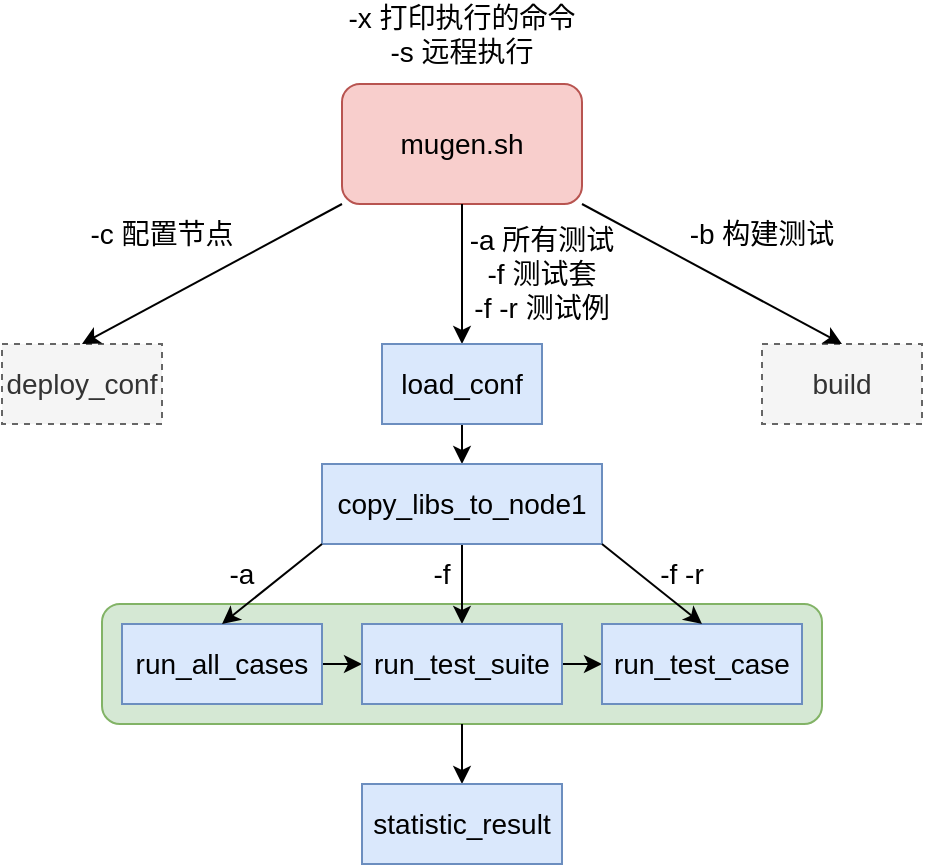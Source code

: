 <mxfile version="19.0.3" type="device"><diagram id="bI1iEGDDeRwz2rIBtuvT" name="Page-1"><mxGraphModel dx="813" dy="499" grid="1" gridSize="10" guides="1" tooltips="1" connect="1" arrows="1" fold="1" page="1" pageScale="1" pageWidth="850" pageHeight="1100" math="0" shadow="0"><root><mxCell id="0"/><mxCell id="1" parent="0"/><mxCell id="Yh8S4NlesUAYkZPnCDQ3-1" value="" style="rounded=1;whiteSpace=wrap;html=1;fillColor=#d5e8d4;strokeColor=#82b366;" vertex="1" parent="1"><mxGeometry x="210" y="320" width="360" height="60" as="geometry"/></mxCell><mxCell id="BihMX6qgc8JkbHEyi0J4-1" value="&lt;font style=&quot;font-size: 14px;&quot;&gt;mugen.sh&lt;/font&gt;" style="rounded=1;whiteSpace=wrap;html=1;fillColor=#f8cecc;strokeColor=#b85450;" parent="1" vertex="1"><mxGeometry x="330" y="60" width="120" height="60" as="geometry"/></mxCell><mxCell id="BihMX6qgc8JkbHEyi0J4-2" value="" style="endArrow=classic;html=1;rounded=0;fontSize=14;exitX=0.5;exitY=1;exitDx=0;exitDy=0;entryX=0.5;entryY=0;entryDx=0;entryDy=0;" parent="1" source="BihMX6qgc8JkbHEyi0J4-1" target="BihMX6qgc8JkbHEyi0J4-5" edge="1"><mxGeometry width="50" height="50" relative="1" as="geometry"><mxPoint x="320" y="240" as="sourcePoint"/><mxPoint x="390" y="190" as="targetPoint"/></mxGeometry></mxCell><mxCell id="BihMX6qgc8JkbHEyi0J4-8" style="edgeStyle=orthogonalEdgeStyle;rounded=0;orthogonalLoop=1;jettySize=auto;html=1;exitX=0.5;exitY=1;exitDx=0;exitDy=0;entryX=0.5;entryY=0;entryDx=0;entryDy=0;fontSize=14;" parent="1" source="BihMX6qgc8JkbHEyi0J4-5" target="BihMX6qgc8JkbHEyi0J4-7" edge="1"><mxGeometry relative="1" as="geometry"/></mxCell><mxCell id="BihMX6qgc8JkbHEyi0J4-5" value="load_conf" style="rounded=0;whiteSpace=wrap;html=1;fontSize=14;fillColor=#dae8fc;strokeColor=#6c8ebf;" parent="1" vertex="1"><mxGeometry x="350" y="190" width="80" height="40" as="geometry"/></mxCell><mxCell id="BihMX6qgc8JkbHEyi0J4-18" style="edgeStyle=orthogonalEdgeStyle;rounded=0;orthogonalLoop=1;jettySize=auto;html=1;exitX=0.5;exitY=1;exitDx=0;exitDy=0;entryX=0.5;entryY=0;entryDx=0;entryDy=0;fontSize=14;" parent="1" source="BihMX6qgc8JkbHEyi0J4-7" target="BihMX6qgc8JkbHEyi0J4-14" edge="1"><mxGeometry relative="1" as="geometry"/></mxCell><mxCell id="BihMX6qgc8JkbHEyi0J4-7" value="copy_libs_to_node1" style="rounded=0;whiteSpace=wrap;html=1;fontSize=14;fillColor=#dae8fc;strokeColor=#6c8ebf;" parent="1" vertex="1"><mxGeometry x="320" y="250" width="140" height="40" as="geometry"/></mxCell><mxCell id="BihMX6qgc8JkbHEyi0J4-9" value="deploy_conf" style="rounded=0;whiteSpace=wrap;html=1;fontSize=14;fillColor=#f5f5f5;fontColor=#333333;strokeColor=#666666;dashed=1;" parent="1" vertex="1"><mxGeometry x="160" y="190" width="80" height="40" as="geometry"/></mxCell><mxCell id="BihMX6qgc8JkbHEyi0J4-11" value="" style="endArrow=classic;html=1;rounded=0;fontSize=14;exitX=0;exitY=1;exitDx=0;exitDy=0;entryX=0.5;entryY=0;entryDx=0;entryDy=0;" parent="1" source="BihMX6qgc8JkbHEyi0J4-1" target="BihMX6qgc8JkbHEyi0J4-9" edge="1"><mxGeometry width="50" height="50" relative="1" as="geometry"><mxPoint x="110" y="130" as="sourcePoint"/><mxPoint x="160" y="80" as="targetPoint"/></mxGeometry></mxCell><mxCell id="BihMX6qgc8JkbHEyi0J4-16" style="edgeStyle=orthogonalEdgeStyle;rounded=0;orthogonalLoop=1;jettySize=auto;html=1;exitX=1;exitY=0.5;exitDx=0;exitDy=0;entryX=0;entryY=0.5;entryDx=0;entryDy=0;fontSize=14;" parent="1" source="BihMX6qgc8JkbHEyi0J4-13" target="BihMX6qgc8JkbHEyi0J4-14" edge="1"><mxGeometry relative="1" as="geometry"/></mxCell><mxCell id="BihMX6qgc8JkbHEyi0J4-13" value="run_all_cases" style="rounded=0;whiteSpace=wrap;html=1;fontSize=14;fillColor=#dae8fc;strokeColor=#6c8ebf;" parent="1" vertex="1"><mxGeometry x="220" y="330" width="100" height="40" as="geometry"/></mxCell><mxCell id="BihMX6qgc8JkbHEyi0J4-17" style="edgeStyle=orthogonalEdgeStyle;rounded=0;orthogonalLoop=1;jettySize=auto;html=1;exitX=1;exitY=0.5;exitDx=0;exitDy=0;entryX=0;entryY=0.5;entryDx=0;entryDy=0;fontSize=14;" parent="1" source="BihMX6qgc8JkbHEyi0J4-14" target="BihMX6qgc8JkbHEyi0J4-15" edge="1"><mxGeometry relative="1" as="geometry"/></mxCell><mxCell id="BihMX6qgc8JkbHEyi0J4-14" value="run_test_suite" style="rounded=0;whiteSpace=wrap;html=1;fontSize=14;fillColor=#dae8fc;strokeColor=#6c8ebf;" parent="1" vertex="1"><mxGeometry x="340" y="330" width="100" height="40" as="geometry"/></mxCell><mxCell id="BihMX6qgc8JkbHEyi0J4-15" value="run_test_case" style="rounded=0;whiteSpace=wrap;html=1;fontSize=14;fillColor=#dae8fc;strokeColor=#6c8ebf;" parent="1" vertex="1"><mxGeometry x="460" y="330" width="100" height="40" as="geometry"/></mxCell><mxCell id="BihMX6qgc8JkbHEyi0J4-19" value="" style="endArrow=classic;html=1;rounded=0;fontSize=14;exitX=0;exitY=1;exitDx=0;exitDy=0;entryX=0.5;entryY=0;entryDx=0;entryDy=0;" parent="1" source="BihMX6qgc8JkbHEyi0J4-7" target="BihMX6qgc8JkbHEyi0J4-13" edge="1"><mxGeometry width="50" height="50" relative="1" as="geometry"><mxPoint x="40" y="310" as="sourcePoint"/><mxPoint x="90" y="260" as="targetPoint"/></mxGeometry></mxCell><mxCell id="BihMX6qgc8JkbHEyi0J4-20" value="" style="endArrow=classic;html=1;rounded=0;fontSize=14;exitX=1;exitY=1;exitDx=0;exitDy=0;entryX=0.5;entryY=0;entryDx=0;entryDy=0;" parent="1" source="BihMX6qgc8JkbHEyi0J4-7" target="BihMX6qgc8JkbHEyi0J4-15" edge="1"><mxGeometry width="50" height="50" relative="1" as="geometry"><mxPoint x="510" y="270" as="sourcePoint"/><mxPoint x="560" y="220" as="targetPoint"/></mxGeometry></mxCell><mxCell id="BihMX6qgc8JkbHEyi0J4-21" value="" style="endArrow=classic;html=1;rounded=0;fontSize=14;exitX=0.5;exitY=1;exitDx=0;exitDy=0;entryX=0.5;entryY=0;entryDx=0;entryDy=0;" parent="1" source="Yh8S4NlesUAYkZPnCDQ3-1" target="BihMX6qgc8JkbHEyi0J4-22" edge="1"><mxGeometry width="50" height="50" relative="1" as="geometry"><mxPoint x="410" y="430" as="sourcePoint"/><mxPoint x="460" y="380" as="targetPoint"/></mxGeometry></mxCell><mxCell id="BihMX6qgc8JkbHEyi0J4-22" value="statistic_result" style="rounded=0;whiteSpace=wrap;html=1;fontSize=14;fillColor=#dae8fc;strokeColor=#6c8ebf;" parent="1" vertex="1"><mxGeometry x="340" y="410" width="100" height="40" as="geometry"/></mxCell><mxCell id="BihMX6qgc8JkbHEyi0J4-23" value="build" style="rounded=0;whiteSpace=wrap;html=1;fontSize=14;fillColor=#f5f5f5;fontColor=#333333;strokeColor=#666666;dashed=1;" parent="1" vertex="1"><mxGeometry x="540" y="190" width="80" height="40" as="geometry"/></mxCell><mxCell id="BihMX6qgc8JkbHEyi0J4-24" value="" style="endArrow=classic;html=1;rounded=0;fontSize=14;exitX=1;exitY=1;exitDx=0;exitDy=0;entryX=0.5;entryY=0;entryDx=0;entryDy=0;" parent="1" source="BihMX6qgc8JkbHEyi0J4-1" target="BihMX6qgc8JkbHEyi0J4-23" edge="1"><mxGeometry width="50" height="50" relative="1" as="geometry"><mxPoint x="570" y="130" as="sourcePoint"/><mxPoint x="620" y="80" as="targetPoint"/></mxGeometry></mxCell><mxCell id="BihMX6qgc8JkbHEyi0J4-25" value="-x 打印执行的命令&lt;br&gt;-s 远程执行" style="text;html=1;strokeColor=none;fillColor=none;align=center;verticalAlign=middle;whiteSpace=wrap;rounded=0;dashed=1;fontSize=14;" parent="1" vertex="1"><mxGeometry x="320" y="20" width="140" height="30" as="geometry"/></mxCell><mxCell id="BihMX6qgc8JkbHEyi0J4-26" value="-c 配置节点" style="text;html=1;strokeColor=none;fillColor=none;align=center;verticalAlign=middle;whiteSpace=wrap;rounded=0;dashed=1;fontSize=14;" parent="1" vertex="1"><mxGeometry x="190" y="120" width="100" height="30" as="geometry"/></mxCell><mxCell id="BihMX6qgc8JkbHEyi0J4-27" value="-b 构建测试" style="text;html=1;strokeColor=none;fillColor=none;align=center;verticalAlign=middle;whiteSpace=wrap;rounded=0;dashed=1;fontSize=14;" parent="1" vertex="1"><mxGeometry x="490" y="120" width="100" height="30" as="geometry"/></mxCell><mxCell id="BihMX6qgc8JkbHEyi0J4-28" value="-a 所有测试&lt;br&gt;-f 测试套&lt;br&gt;-f -r 测试例" style="text;html=1;strokeColor=none;fillColor=none;align=center;verticalAlign=middle;whiteSpace=wrap;rounded=0;dashed=1;fontSize=14;" parent="1" vertex="1"><mxGeometry x="385" y="140" width="90" height="30" as="geometry"/></mxCell><mxCell id="BihMX6qgc8JkbHEyi0J4-29" value="-a" style="text;html=1;strokeColor=none;fillColor=none;align=center;verticalAlign=middle;whiteSpace=wrap;rounded=0;dashed=1;fontSize=14;" parent="1" vertex="1"><mxGeometry x="250" y="290" width="60" height="30" as="geometry"/></mxCell><mxCell id="BihMX6qgc8JkbHEyi0J4-30" value="-f" style="text;html=1;strokeColor=none;fillColor=none;align=center;verticalAlign=middle;whiteSpace=wrap;rounded=0;dashed=1;fontSize=14;" parent="1" vertex="1"><mxGeometry x="350" y="290" width="60" height="30" as="geometry"/></mxCell><mxCell id="BihMX6qgc8JkbHEyi0J4-31" value="-f -r" style="text;html=1;strokeColor=none;fillColor=none;align=center;verticalAlign=middle;whiteSpace=wrap;rounded=0;dashed=1;fontSize=14;" parent="1" vertex="1"><mxGeometry x="470" y="290" width="60" height="30" as="geometry"/></mxCell></root></mxGraphModel></diagram></mxfile>
